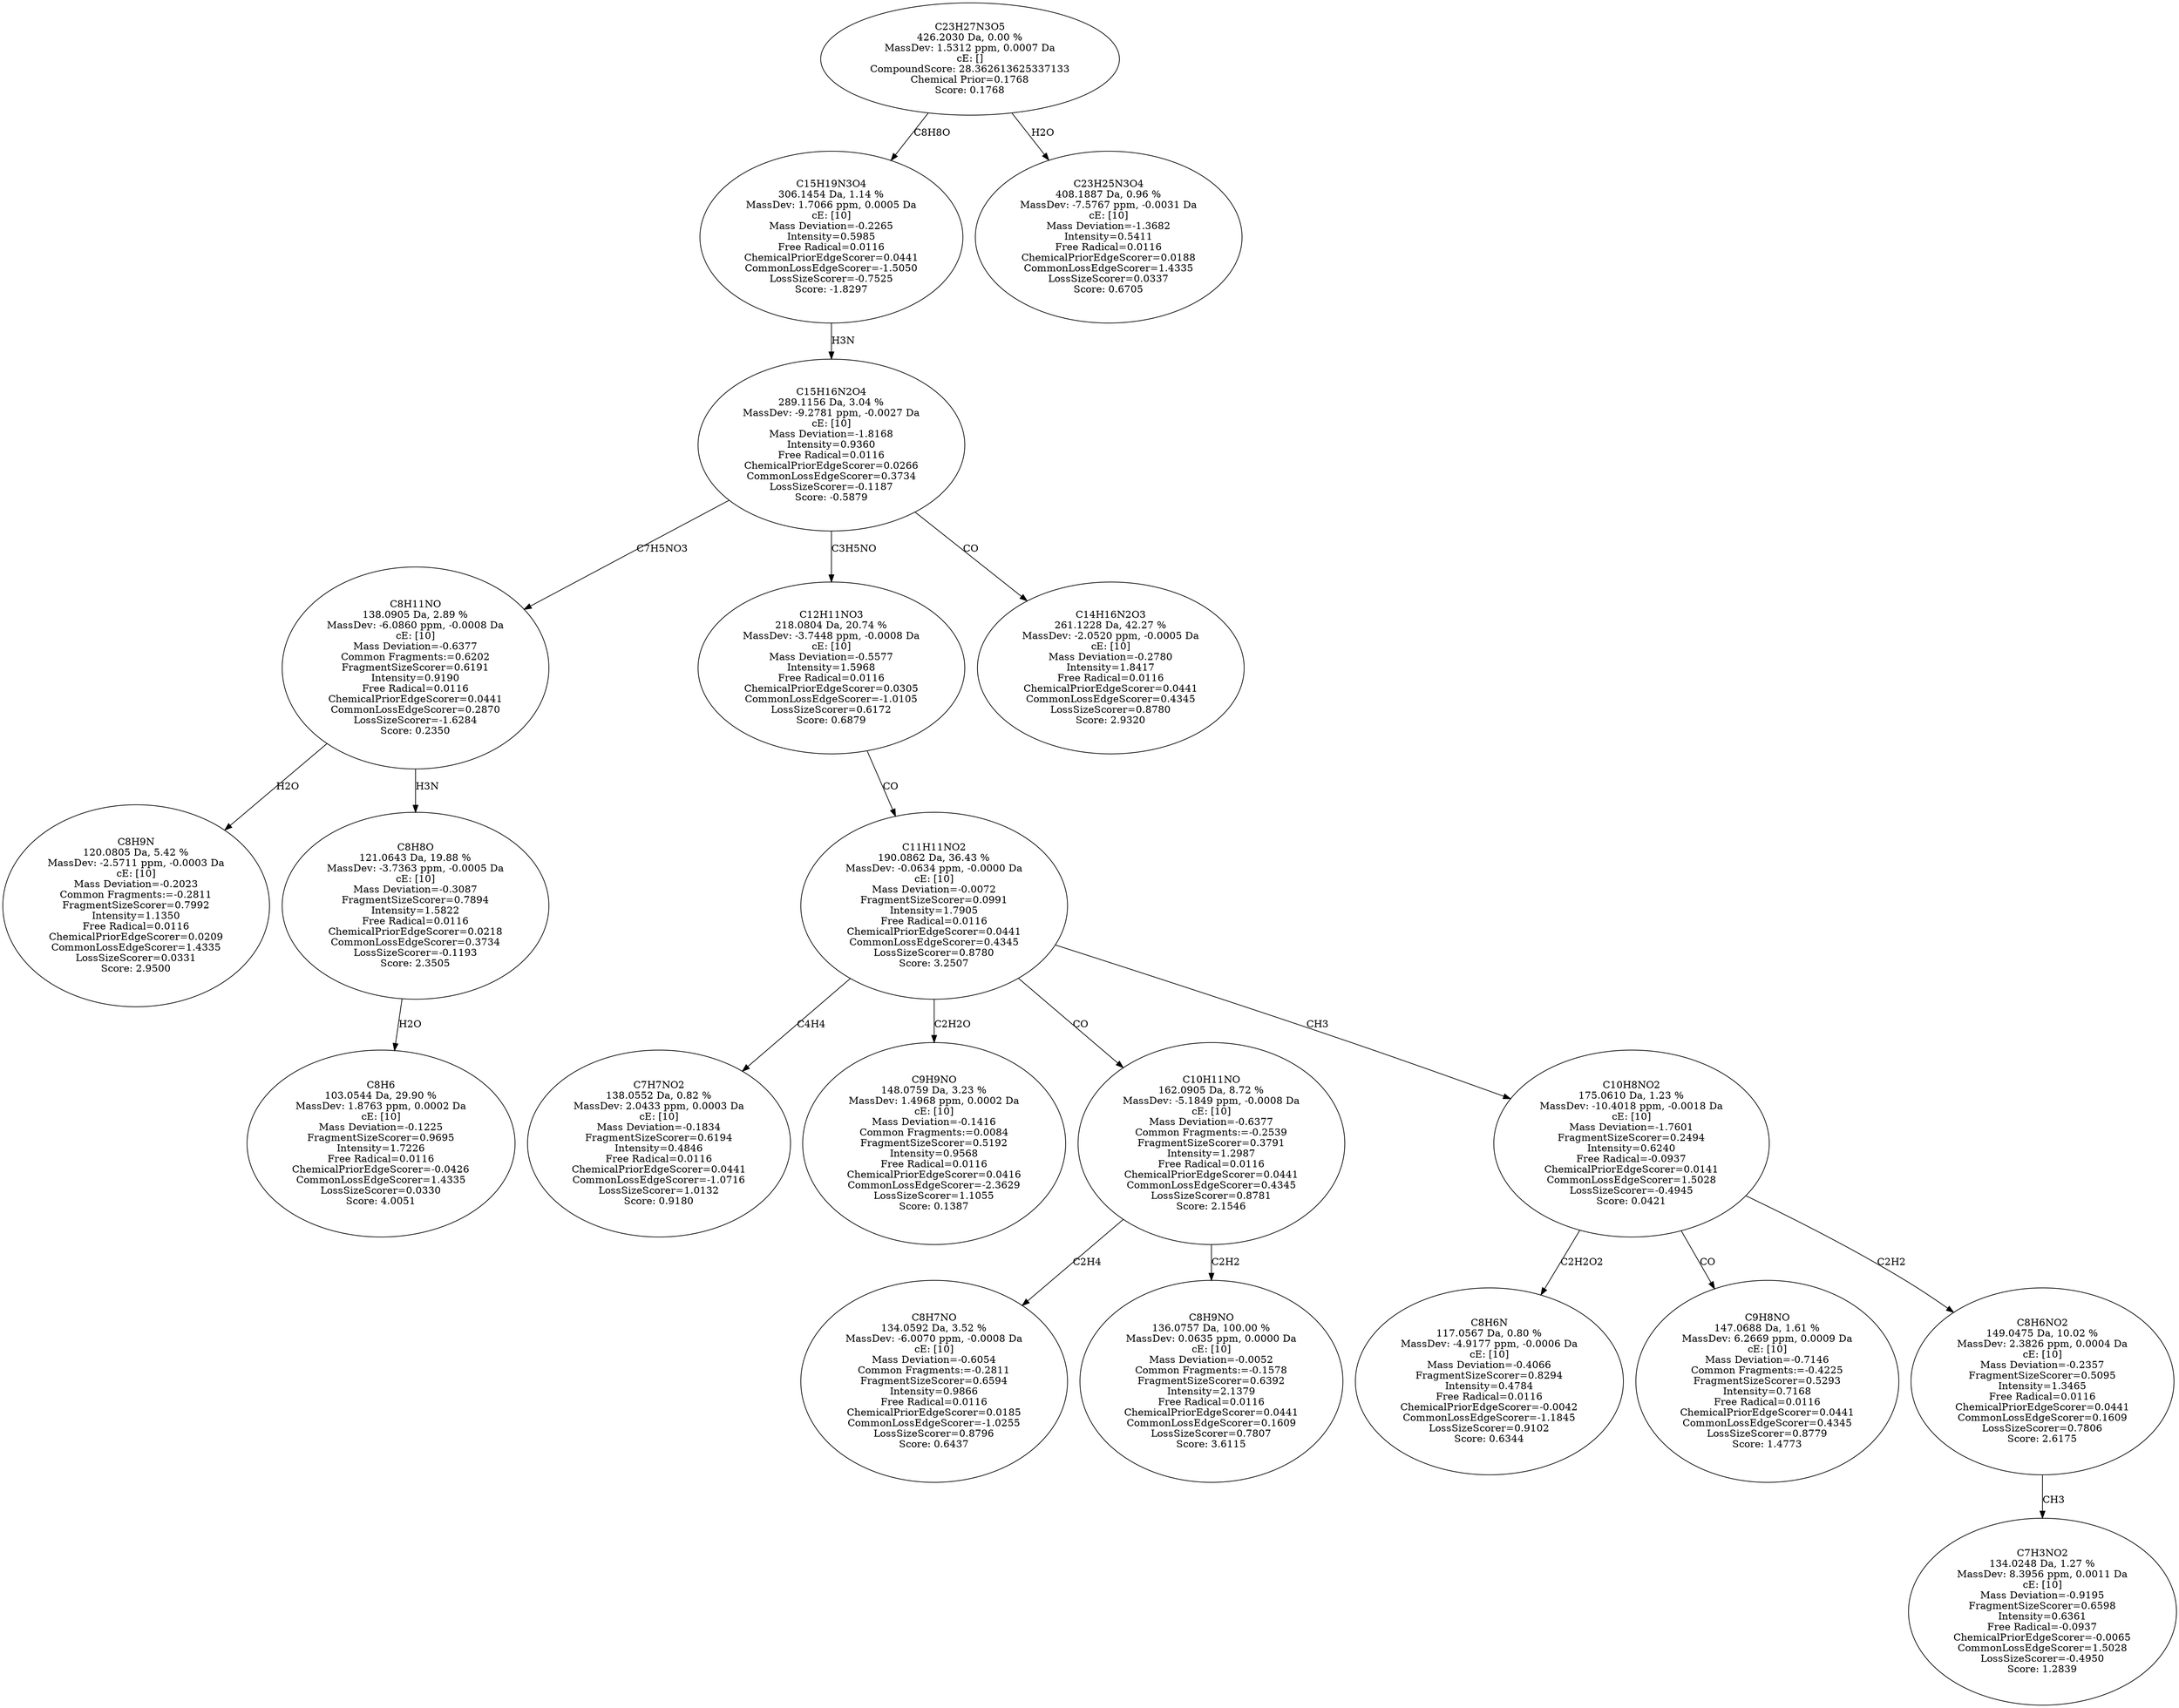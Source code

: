 strict digraph {
v1 [label="C8H9N\n120.0805 Da, 5.42 %\nMassDev: -2.5711 ppm, -0.0003 Da\ncE: [10]\nMass Deviation=-0.2023\nCommon Fragments:=-0.2811\nFragmentSizeScorer=0.7992\nIntensity=1.1350\nFree Radical=0.0116\nChemicalPriorEdgeScorer=0.0209\nCommonLossEdgeScorer=1.4335\nLossSizeScorer=0.0331\nScore: 2.9500"];
v2 [label="C8H6\n103.0544 Da, 29.90 %\nMassDev: 1.8763 ppm, 0.0002 Da\ncE: [10]\nMass Deviation=-0.1225\nFragmentSizeScorer=0.9695\nIntensity=1.7226\nFree Radical=0.0116\nChemicalPriorEdgeScorer=-0.0426\nCommonLossEdgeScorer=1.4335\nLossSizeScorer=0.0330\nScore: 4.0051"];
v3 [label="C8H8O\n121.0643 Da, 19.88 %\nMassDev: -3.7363 ppm, -0.0005 Da\ncE: [10]\nMass Deviation=-0.3087\nFragmentSizeScorer=0.7894\nIntensity=1.5822\nFree Radical=0.0116\nChemicalPriorEdgeScorer=0.0218\nCommonLossEdgeScorer=0.3734\nLossSizeScorer=-0.1193\nScore: 2.3505"];
v4 [label="C8H11NO\n138.0905 Da, 2.89 %\nMassDev: -6.0860 ppm, -0.0008 Da\ncE: [10]\nMass Deviation=-0.6377\nCommon Fragments:=0.6202\nFragmentSizeScorer=0.6191\nIntensity=0.9190\nFree Radical=0.0116\nChemicalPriorEdgeScorer=0.0441\nCommonLossEdgeScorer=0.2870\nLossSizeScorer=-1.6284\nScore: 0.2350"];
v5 [label="C7H7NO2\n138.0552 Da, 0.82 %\nMassDev: 2.0433 ppm, 0.0003 Da\ncE: [10]\nMass Deviation=-0.1834\nFragmentSizeScorer=0.6194\nIntensity=0.4846\nFree Radical=0.0116\nChemicalPriorEdgeScorer=0.0441\nCommonLossEdgeScorer=-1.0716\nLossSizeScorer=1.0132\nScore: 0.9180"];
v6 [label="C9H9NO\n148.0759 Da, 3.23 %\nMassDev: 1.4968 ppm, 0.0002 Da\ncE: [10]\nMass Deviation=-0.1416\nCommon Fragments:=0.0084\nFragmentSizeScorer=0.5192\nIntensity=0.9568\nFree Radical=0.0116\nChemicalPriorEdgeScorer=0.0416\nCommonLossEdgeScorer=-2.3629\nLossSizeScorer=1.1055\nScore: 0.1387"];
v7 [label="C8H7NO\n134.0592 Da, 3.52 %\nMassDev: -6.0070 ppm, -0.0008 Da\ncE: [10]\nMass Deviation=-0.6054\nCommon Fragments:=-0.2811\nFragmentSizeScorer=0.6594\nIntensity=0.9866\nFree Radical=0.0116\nChemicalPriorEdgeScorer=0.0185\nCommonLossEdgeScorer=-1.0255\nLossSizeScorer=0.8796\nScore: 0.6437"];
v8 [label="C8H9NO\n136.0757 Da, 100.00 %\nMassDev: 0.0635 ppm, 0.0000 Da\ncE: [10]\nMass Deviation=-0.0052\nCommon Fragments:=-0.1578\nFragmentSizeScorer=0.6392\nIntensity=2.1379\nFree Radical=0.0116\nChemicalPriorEdgeScorer=0.0441\nCommonLossEdgeScorer=0.1609\nLossSizeScorer=0.7807\nScore: 3.6115"];
v9 [label="C10H11NO\n162.0905 Da, 8.72 %\nMassDev: -5.1849 ppm, -0.0008 Da\ncE: [10]\nMass Deviation=-0.6377\nCommon Fragments:=-0.2539\nFragmentSizeScorer=0.3791\nIntensity=1.2987\nFree Radical=0.0116\nChemicalPriorEdgeScorer=0.0441\nCommonLossEdgeScorer=0.4345\nLossSizeScorer=0.8781\nScore: 2.1546"];
v10 [label="C8H6N\n117.0567 Da, 0.80 %\nMassDev: -4.9177 ppm, -0.0006 Da\ncE: [10]\nMass Deviation=-0.4066\nFragmentSizeScorer=0.8294\nIntensity=0.4784\nFree Radical=0.0116\nChemicalPriorEdgeScorer=-0.0042\nCommonLossEdgeScorer=-1.1845\nLossSizeScorer=0.9102\nScore: 0.6344"];
v11 [label="C9H8NO\n147.0688 Da, 1.61 %\nMassDev: 6.2669 ppm, 0.0009 Da\ncE: [10]\nMass Deviation=-0.7146\nCommon Fragments:=-0.4225\nFragmentSizeScorer=0.5293\nIntensity=0.7168\nFree Radical=0.0116\nChemicalPriorEdgeScorer=0.0441\nCommonLossEdgeScorer=0.4345\nLossSizeScorer=0.8779\nScore: 1.4773"];
v12 [label="C7H3NO2\n134.0248 Da, 1.27 %\nMassDev: 8.3956 ppm, 0.0011 Da\ncE: [10]\nMass Deviation=-0.9195\nFragmentSizeScorer=0.6598\nIntensity=0.6361\nFree Radical=-0.0937\nChemicalPriorEdgeScorer=-0.0065\nCommonLossEdgeScorer=1.5028\nLossSizeScorer=-0.4950\nScore: 1.2839"];
v13 [label="C8H6NO2\n149.0475 Da, 10.02 %\nMassDev: 2.3826 ppm, 0.0004 Da\ncE: [10]\nMass Deviation=-0.2357\nFragmentSizeScorer=0.5095\nIntensity=1.3465\nFree Radical=0.0116\nChemicalPriorEdgeScorer=0.0441\nCommonLossEdgeScorer=0.1609\nLossSizeScorer=0.7806\nScore: 2.6175"];
v14 [label="C10H8NO2\n175.0610 Da, 1.23 %\nMassDev: -10.4018 ppm, -0.0018 Da\ncE: [10]\nMass Deviation=-1.7601\nFragmentSizeScorer=0.2494\nIntensity=0.6240\nFree Radical=-0.0937\nChemicalPriorEdgeScorer=0.0141\nCommonLossEdgeScorer=1.5028\nLossSizeScorer=-0.4945\nScore: 0.0421"];
v15 [label="C11H11NO2\n190.0862 Da, 36.43 %\nMassDev: -0.0634 ppm, -0.0000 Da\ncE: [10]\nMass Deviation=-0.0072\nFragmentSizeScorer=0.0991\nIntensity=1.7905\nFree Radical=0.0116\nChemicalPriorEdgeScorer=0.0441\nCommonLossEdgeScorer=0.4345\nLossSizeScorer=0.8780\nScore: 3.2507"];
v16 [label="C12H11NO3\n218.0804 Da, 20.74 %\nMassDev: -3.7448 ppm, -0.0008 Da\ncE: [10]\nMass Deviation=-0.5577\nIntensity=1.5968\nFree Radical=0.0116\nChemicalPriorEdgeScorer=0.0305\nCommonLossEdgeScorer=-1.0105\nLossSizeScorer=0.6172\nScore: 0.6879"];
v17 [label="C14H16N2O3\n261.1228 Da, 42.27 %\nMassDev: -2.0520 ppm, -0.0005 Da\ncE: [10]\nMass Deviation=-0.2780\nIntensity=1.8417\nFree Radical=0.0116\nChemicalPriorEdgeScorer=0.0441\nCommonLossEdgeScorer=0.4345\nLossSizeScorer=0.8780\nScore: 2.9320"];
v18 [label="C15H16N2O4\n289.1156 Da, 3.04 %\nMassDev: -9.2781 ppm, -0.0027 Da\ncE: [10]\nMass Deviation=-1.8168\nIntensity=0.9360\nFree Radical=0.0116\nChemicalPriorEdgeScorer=0.0266\nCommonLossEdgeScorer=0.3734\nLossSizeScorer=-0.1187\nScore: -0.5879"];
v19 [label="C15H19N3O4\n306.1454 Da, 1.14 %\nMassDev: 1.7066 ppm, 0.0005 Da\ncE: [10]\nMass Deviation=-0.2265\nIntensity=0.5985\nFree Radical=0.0116\nChemicalPriorEdgeScorer=0.0441\nCommonLossEdgeScorer=-1.5050\nLossSizeScorer=-0.7525\nScore: -1.8297"];
v20 [label="C23H25N3O4\n408.1887 Da, 0.96 %\nMassDev: -7.5767 ppm, -0.0031 Da\ncE: [10]\nMass Deviation=-1.3682\nIntensity=0.5411\nFree Radical=0.0116\nChemicalPriorEdgeScorer=0.0188\nCommonLossEdgeScorer=1.4335\nLossSizeScorer=0.0337\nScore: 0.6705"];
v21 [label="C23H27N3O5\n426.2030 Da, 0.00 %\nMassDev: 1.5312 ppm, 0.0007 Da\ncE: []\nCompoundScore: 28.362613625337133\nChemical Prior=0.1768\nScore: 0.1768"];
v4 -> v1 [label="H2O"];
v3 -> v2 [label="H2O"];
v4 -> v3 [label="H3N"];
v18 -> v4 [label="C7H5NO3"];
v15 -> v5 [label="C4H4"];
v15 -> v6 [label="C2H2O"];
v9 -> v7 [label="C2H4"];
v9 -> v8 [label="C2H2"];
v15 -> v9 [label="CO"];
v14 -> v10 [label="C2H2O2"];
v14 -> v11 [label="CO"];
v13 -> v12 [label="CH3"];
v14 -> v13 [label="C2H2"];
v15 -> v14 [label="CH3"];
v16 -> v15 [label="CO"];
v18 -> v16 [label="C3H5NO"];
v18 -> v17 [label="CO"];
v19 -> v18 [label="H3N"];
v21 -> v19 [label="C8H8O"];
v21 -> v20 [label="H2O"];
}